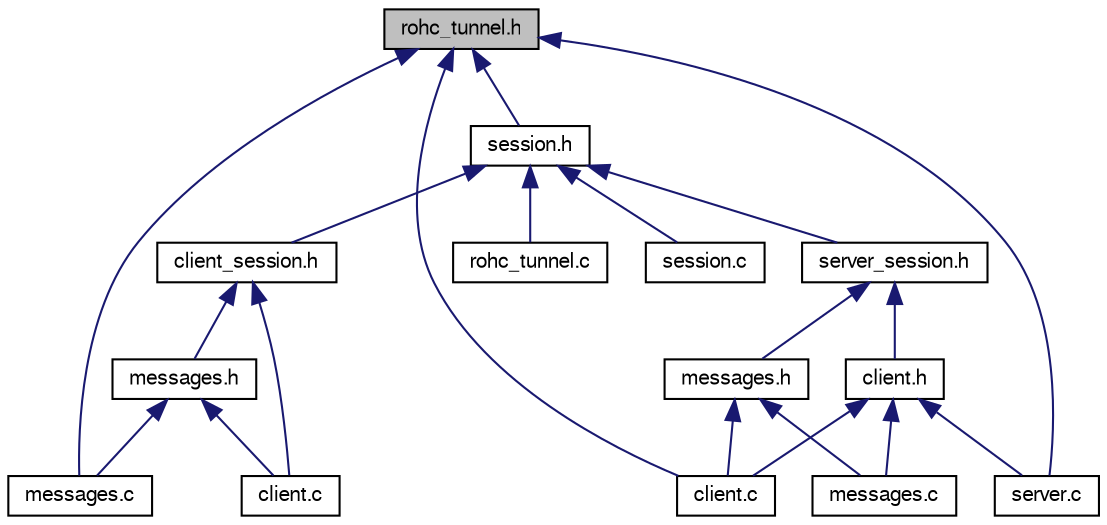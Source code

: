 digraph "rohc_tunnel.h"
{
  edge [fontname="FreeSans",fontsize="10",labelfontname="FreeSans",labelfontsize="10"];
  node [fontname="FreeSans",fontsize="10",shape=record];
  Node1 [label="rohc_tunnel.h",height=0.2,width=0.4,color="black", fillcolor="grey75", style="filled" fontcolor="black"];
  Node1 -> Node2 [dir="back",color="midnightblue",fontsize="10",style="solid",fontname="FreeSans"];
  Node2 [label="messages.c",height=0.2,width=0.4,color="black", fillcolor="white", style="filled",URL="$client_2messages_8c.html"];
  Node1 -> Node3 [dir="back",color="midnightblue",fontsize="10",style="solid",fontname="FreeSans"];
  Node3 [label="session.h",height=0.2,width=0.4,color="black", fillcolor="white", style="filled",URL="$session_8h.html",tooltip="The generic part of the session shared by server and client. "];
  Node3 -> Node4 [dir="back",color="midnightblue",fontsize="10",style="solid",fontname="FreeSans"];
  Node4 [label="client_session.h",height=0.2,width=0.4,color="black", fillcolor="white", style="filled",URL="$client__session_8h.html",tooltip="The context of the session at client. "];
  Node4 -> Node5 [dir="back",color="midnightblue",fontsize="10",style="solid",fontname="FreeSans"];
  Node5 [label="client.c",height=0.2,width=0.4,color="black", fillcolor="white", style="filled",URL="$client_2client_8c.html"];
  Node4 -> Node6 [dir="back",color="midnightblue",fontsize="10",style="solid",fontname="FreeSans"];
  Node6 [label="messages.h",height=0.2,width=0.4,color="black", fillcolor="white", style="filled",URL="$client_2messages_8h.html"];
  Node6 -> Node5 [dir="back",color="midnightblue",fontsize="10",style="solid",fontname="FreeSans"];
  Node6 -> Node2 [dir="back",color="midnightblue",fontsize="10",style="solid",fontname="FreeSans"];
  Node3 -> Node7 [dir="back",color="midnightblue",fontsize="10",style="solid",fontname="FreeSans"];
  Node7 [label="rohc_tunnel.c",height=0.2,width=0.4,color="black", fillcolor="white", style="filled",URL="$rohc__tunnel_8c.html"];
  Node3 -> Node8 [dir="back",color="midnightblue",fontsize="10",style="solid",fontname="FreeSans"];
  Node8 [label="session.c",height=0.2,width=0.4,color="black", fillcolor="white", style="filled",URL="$session_8c.html"];
  Node3 -> Node9 [dir="back",color="midnightblue",fontsize="10",style="solid",fontname="FreeSans"];
  Node9 [label="server_session.h",height=0.2,width=0.4,color="black", fillcolor="white", style="filled",URL="$server__session_8h.html",tooltip="The context of the client session at server. "];
  Node9 -> Node10 [dir="back",color="midnightblue",fontsize="10",style="solid",fontname="FreeSans"];
  Node10 [label="client.h",height=0.2,width=0.4,color="black", fillcolor="white", style="filled",URL="$client_8h.html"];
  Node10 -> Node11 [dir="back",color="midnightblue",fontsize="10",style="solid",fontname="FreeSans"];
  Node11 [label="client.c",height=0.2,width=0.4,color="black", fillcolor="white", style="filled",URL="$server_2client_8c.html"];
  Node10 -> Node12 [dir="back",color="midnightblue",fontsize="10",style="solid",fontname="FreeSans"];
  Node12 [label="messages.c",height=0.2,width=0.4,color="black", fillcolor="white", style="filled",URL="$server_2messages_8c.html"];
  Node10 -> Node13 [dir="back",color="midnightblue",fontsize="10",style="solid",fontname="FreeSans"];
  Node13 [label="server.c",height=0.2,width=0.4,color="black", fillcolor="white", style="filled",URL="$server_8c.html"];
  Node9 -> Node14 [dir="back",color="midnightblue",fontsize="10",style="solid",fontname="FreeSans"];
  Node14 [label="messages.h",height=0.2,width=0.4,color="black", fillcolor="white", style="filled",URL="$server_2messages_8h.html"];
  Node14 -> Node11 [dir="back",color="midnightblue",fontsize="10",style="solid",fontname="FreeSans"];
  Node14 -> Node12 [dir="back",color="midnightblue",fontsize="10",style="solid",fontname="FreeSans"];
  Node1 -> Node11 [dir="back",color="midnightblue",fontsize="10",style="solid",fontname="FreeSans"];
  Node1 -> Node13 [dir="back",color="midnightblue",fontsize="10",style="solid",fontname="FreeSans"];
}
